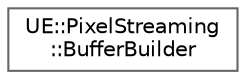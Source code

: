 digraph "Graphical Class Hierarchy"
{
 // INTERACTIVE_SVG=YES
 // LATEX_PDF_SIZE
  bgcolor="transparent";
  edge [fontname=Helvetica,fontsize=10,labelfontname=Helvetica,labelfontsize=10];
  node [fontname=Helvetica,fontsize=10,shape=box,height=0.2,width=0.4];
  rankdir="LR";
  Node0 [id="Node000000",label="UE::PixelStreaming\l::BufferBuilder",height=0.2,width=0.4,color="grey40", fillcolor="white", style="filled",URL="$df/db2/structUE_1_1PixelStreaming_1_1BufferBuilder.html",tooltip=" "];
}
